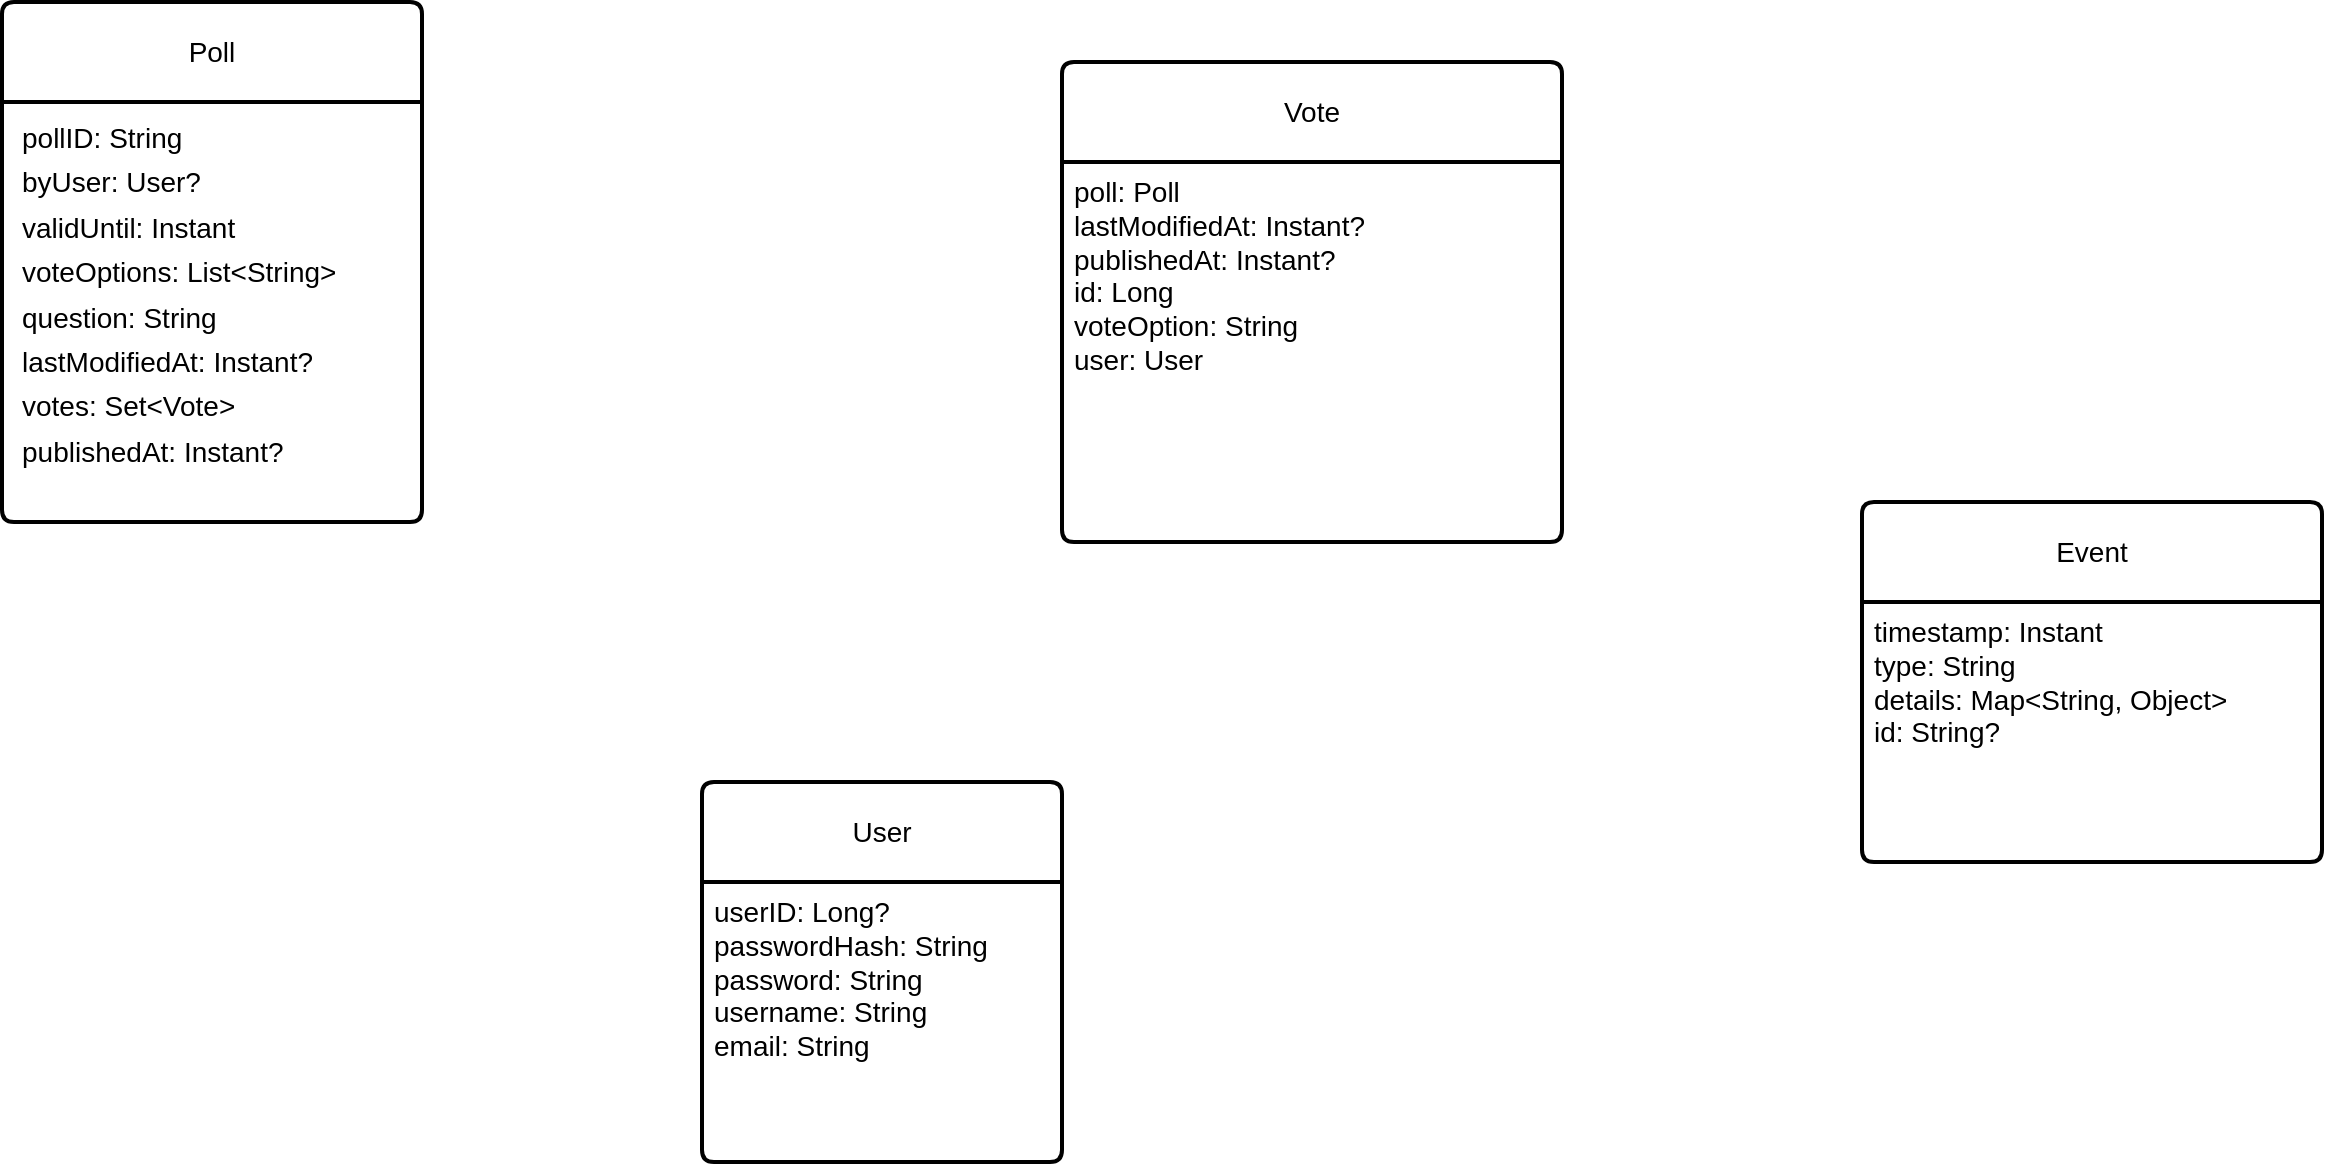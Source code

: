 <mxfile version="24.7.17">
  <diagram name="Page-1" id="lH1NiNcE4W4nlqMhrEIs">
    <mxGraphModel dx="2497" dy="872" grid="1" gridSize="10" guides="1" tooltips="1" connect="1" arrows="1" fold="1" page="1" pageScale="1" pageWidth="850" pageHeight="1100" math="0" shadow="0">
      <root>
        <mxCell id="0" />
        <mxCell id="1" parent="0" />
        <mxCell id="7k4Nm1JUsRb4ZL0qA64T-32" value="Poll" style="swimlane;childLayout=stackLayout;horizontal=1;startSize=50;horizontalStack=0;rounded=1;fontSize=14;fontStyle=0;strokeWidth=2;resizeParent=0;resizeLast=1;shadow=0;dashed=0;align=center;arcSize=4;whiteSpace=wrap;html=1;" vertex="1" parent="1">
          <mxGeometry x="-570" y="150" width="210" height="260" as="geometry" />
        </mxCell>
        <mxCell id="7k4Nm1JUsRb4ZL0qA64T-33" value="&lt;p style=&quot;font-size: 14px; margin: 0px 0px 0px 4px; line-height: 1.6;&quot;&gt;pollID: String&lt;/p&gt;&lt;p style=&quot;font-size: 14px; margin: 0px 0px 0px 4px; line-height: 1.6;&quot;&gt;byUser: User?&lt;br&gt;validUntil: Instant&lt;br&gt;voteOptions: List&amp;lt;String&amp;gt;&lt;br&gt;question: String&lt;br&gt;lastModifiedAt: Instant?&lt;br&gt;votes: Set&amp;lt;Vote&amp;gt;&lt;br&gt;publishedAt: Instant?&lt;/p&gt;" style="align=left;strokeColor=none;fillColor=none;spacingLeft=4;fontSize=12;verticalAlign=top;resizable=0;rotatable=0;part=1;html=1;" vertex="1" parent="7k4Nm1JUsRb4ZL0qA64T-32">
          <mxGeometry y="50" width="210" height="210" as="geometry" />
        </mxCell>
        <mxCell id="7k4Nm1JUsRb4ZL0qA64T-34" value="User" style="swimlane;childLayout=stackLayout;horizontal=1;startSize=50;horizontalStack=0;rounded=1;fontSize=14;fontStyle=0;strokeWidth=2;resizeParent=0;resizeLast=1;shadow=0;dashed=0;align=center;arcSize=4;whiteSpace=wrap;html=1;" vertex="1" parent="1">
          <mxGeometry x="-220" y="540" width="180" height="190" as="geometry" />
        </mxCell>
        <mxCell id="7k4Nm1JUsRb4ZL0qA64T-35" value="&lt;span style=&quot;font-size: 14px;&quot;&gt;userID: Long?&lt;/span&gt;&lt;br style=&quot;font-size: 14px;&quot;&gt;&lt;span style=&quot;font-size: 14px;&quot;&gt;passwordHash: String&lt;/span&gt;&lt;br style=&quot;font-size: 14px;&quot;&gt;&lt;span style=&quot;font-size: 14px;&quot;&gt;password: String&lt;/span&gt;&lt;br style=&quot;font-size: 14px;&quot;&gt;&lt;span style=&quot;font-size: 14px;&quot;&gt;username: String&lt;/span&gt;&lt;br style=&quot;font-size: 14px;&quot;&gt;&lt;span style=&quot;font-size: 14px;&quot;&gt;email: String&lt;/span&gt;" style="align=left;strokeColor=none;fillColor=none;spacingLeft=4;fontSize=12;verticalAlign=top;resizable=0;rotatable=0;part=1;html=1;" vertex="1" parent="7k4Nm1JUsRb4ZL0qA64T-34">
          <mxGeometry y="50" width="180" height="140" as="geometry" />
        </mxCell>
        <mxCell id="7k4Nm1JUsRb4ZL0qA64T-36" value="Event" style="swimlane;childLayout=stackLayout;horizontal=1;startSize=50;horizontalStack=0;rounded=1;fontSize=14;fontStyle=0;strokeWidth=2;resizeParent=0;resizeLast=1;shadow=0;dashed=0;align=center;arcSize=4;whiteSpace=wrap;html=1;" vertex="1" parent="1">
          <mxGeometry x="360" y="400" width="230" height="180" as="geometry" />
        </mxCell>
        <mxCell id="7k4Nm1JUsRb4ZL0qA64T-37" value="&lt;span style=&quot;font-size: 14px;&quot;&gt;timestamp: Instant&lt;/span&gt;&lt;br style=&quot;font-size: 14px;&quot;&gt;&lt;span style=&quot;font-size: 14px;&quot;&gt;type: String&lt;/span&gt;&lt;br style=&quot;font-size: 14px;&quot;&gt;&lt;span style=&quot;font-size: 14px;&quot;&gt;details: Map&amp;lt;String, Object&amp;gt;&lt;/span&gt;&lt;br style=&quot;font-size: 14px;&quot;&gt;&lt;span style=&quot;font-size: 14px;&quot;&gt;id: String?&lt;/span&gt;" style="align=left;strokeColor=none;fillColor=none;spacingLeft=4;fontSize=12;verticalAlign=top;resizable=0;rotatable=0;part=1;html=1;" vertex="1" parent="7k4Nm1JUsRb4ZL0qA64T-36">
          <mxGeometry y="50" width="230" height="130" as="geometry" />
        </mxCell>
        <mxCell id="7k4Nm1JUsRb4ZL0qA64T-38" value="Vote" style="swimlane;childLayout=stackLayout;horizontal=1;startSize=50;horizontalStack=0;rounded=1;fontSize=14;fontStyle=0;strokeWidth=2;resizeParent=0;resizeLast=1;shadow=0;dashed=0;align=center;arcSize=4;whiteSpace=wrap;html=1;" vertex="1" parent="1">
          <mxGeometry x="-40" y="180" width="250" height="240" as="geometry" />
        </mxCell>
        <mxCell id="7k4Nm1JUsRb4ZL0qA64T-39" value="&lt;span style=&quot;font-size: 14px;&quot;&gt;poll: Poll&lt;/span&gt;&lt;br style=&quot;font-size: 14px;&quot;&gt;&lt;span style=&quot;font-size: 14px;&quot;&gt;lastModifiedAt: Instant?&lt;/span&gt;&lt;br style=&quot;font-size: 14px;&quot;&gt;&lt;span style=&quot;font-size: 14px;&quot;&gt;publishedAt: Instant?&lt;/span&gt;&lt;br style=&quot;font-size: 14px;&quot;&gt;&lt;span style=&quot;font-size: 14px;&quot;&gt;id: Long&lt;/span&gt;&lt;br style=&quot;font-size: 14px;&quot;&gt;&lt;span style=&quot;font-size: 14px;&quot;&gt;voteOption: String&lt;/span&gt;&lt;br style=&quot;font-size: 14px;&quot;&gt;&lt;span style=&quot;font-size: 14px;&quot;&gt;user: User&lt;/span&gt;" style="align=left;strokeColor=none;fillColor=none;spacingLeft=4;fontSize=12;verticalAlign=top;resizable=0;rotatable=0;part=1;html=1;" vertex="1" parent="7k4Nm1JUsRb4ZL0qA64T-38">
          <mxGeometry y="50" width="250" height="190" as="geometry" />
        </mxCell>
      </root>
    </mxGraphModel>
  </diagram>
</mxfile>
